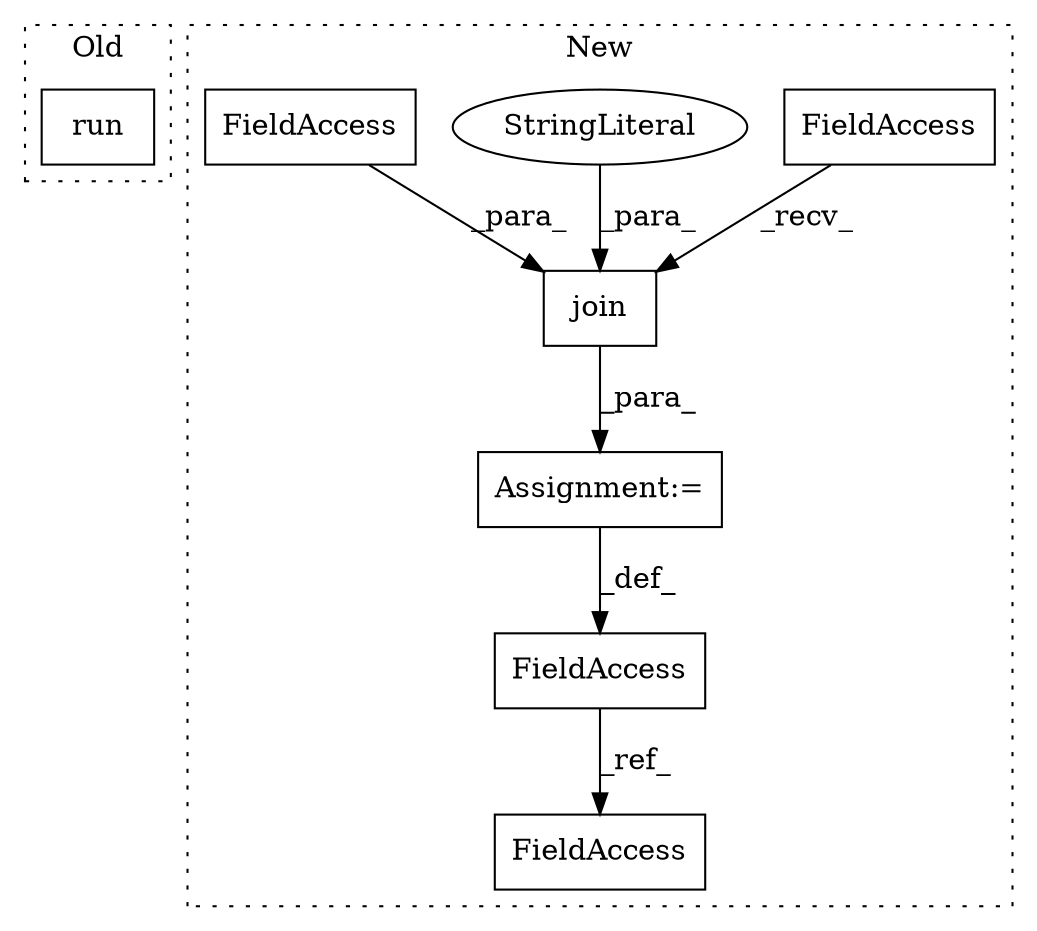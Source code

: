 digraph G {
subgraph cluster0 {
1 [label="run" a="32" s="4273,4307" l="4,1" shape="box"];
label = "Old";
style="dotted";
}
subgraph cluster1 {
2 [label="join" a="32" s="5864,5889" l="5,1" shape="box"];
3 [label="FieldAccess" a="22" s="5856" l="7" shape="box"];
4 [label="StringLiteral" a="45" s="5883" l="6" shape="ellipse"];
5 [label="Assignment:=" a="7" s="5855" l="1" shape="box"];
6 [label="FieldAccess" a="22" s="5847" l="8" shape="box"];
7 [label="FieldAccess" a="22" s="5953" l="8" shape="box"];
8 [label="FieldAccess" a="22" s="5869" l="4" shape="box"];
label = "New";
style="dotted";
}
2 -> 5 [label="_para_"];
3 -> 2 [label="_recv_"];
4 -> 2 [label="_para_"];
5 -> 6 [label="_def_"];
6 -> 7 [label="_ref_"];
8 -> 2 [label="_para_"];
}